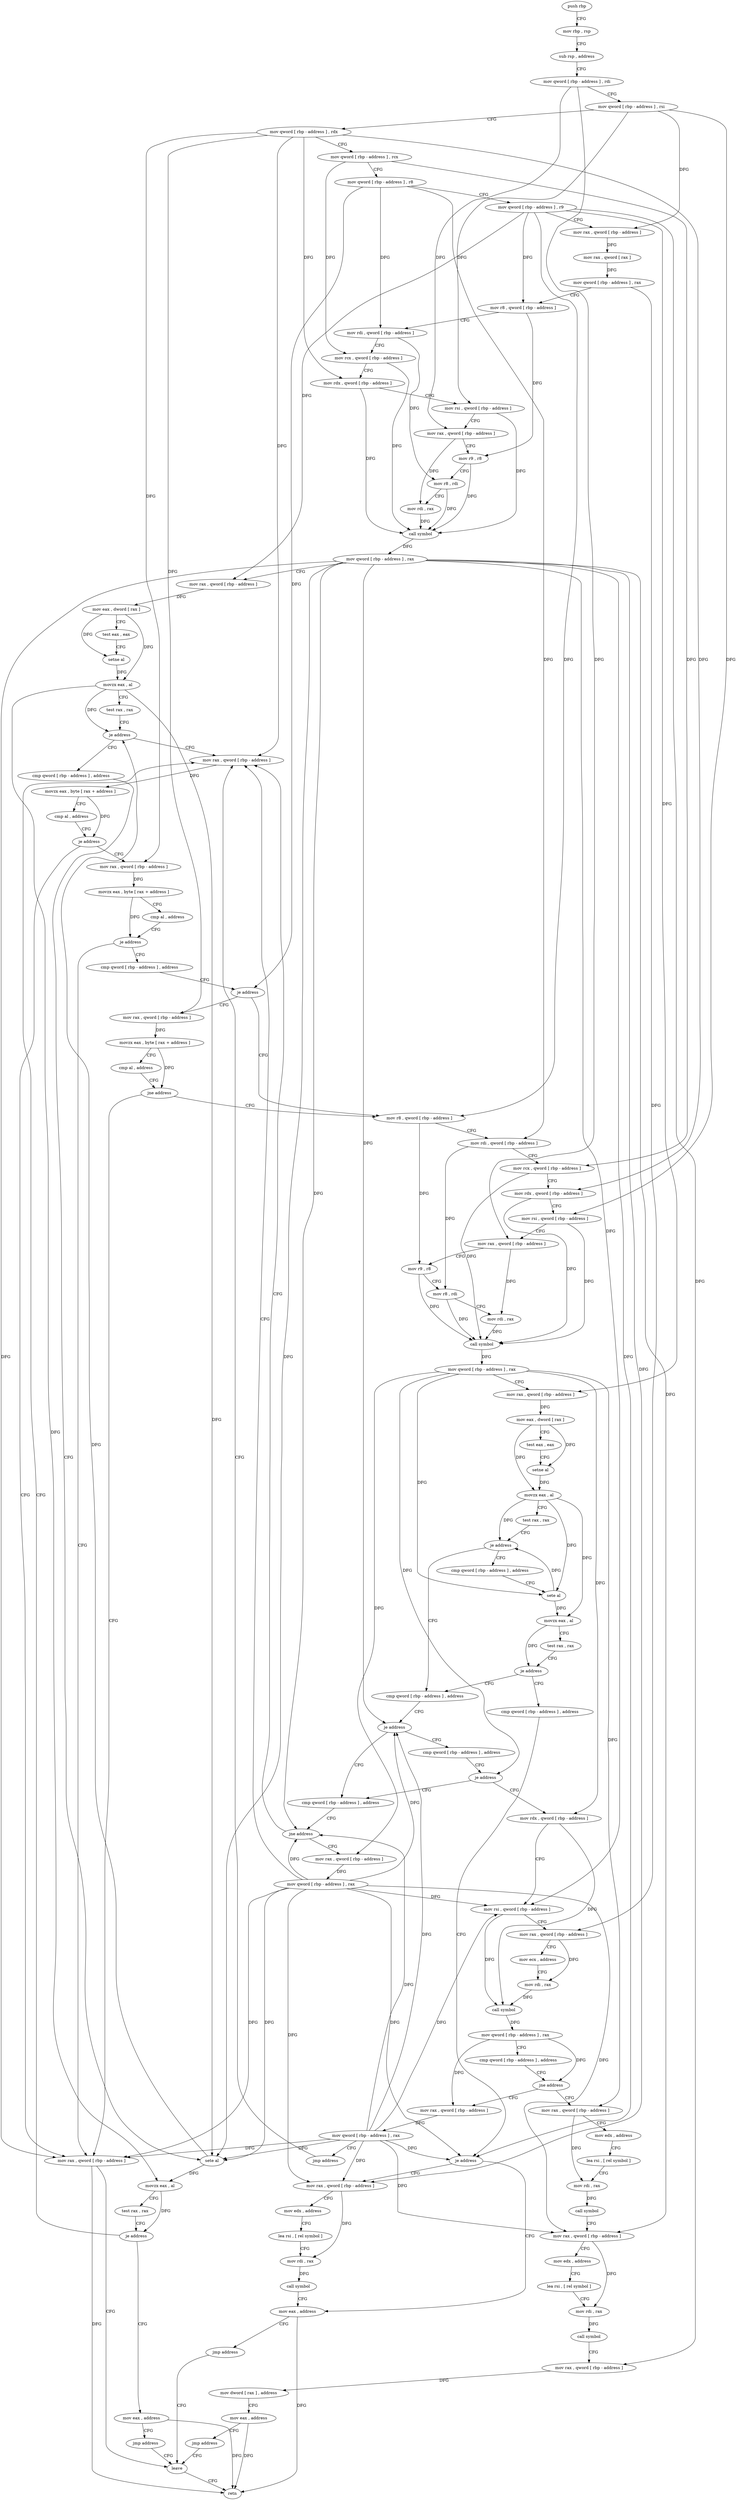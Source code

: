 digraph "func" {
"4273597" [label = "push rbp" ]
"4273598" [label = "mov rbp , rsp" ]
"4273601" [label = "sub rsp , address" ]
"4273605" [label = "mov qword [ rbp - address ] , rdi" ]
"4273609" [label = "mov qword [ rbp - address ] , rsi" ]
"4273613" [label = "mov qword [ rbp - address ] , rdx" ]
"4273617" [label = "mov qword [ rbp - address ] , rcx" ]
"4273621" [label = "mov qword [ rbp - address ] , r8" ]
"4273625" [label = "mov qword [ rbp - address ] , r9" ]
"4273629" [label = "mov rax , qword [ rbp - address ]" ]
"4273633" [label = "mov rax , qword [ rax ]" ]
"4273636" [label = "mov qword [ rbp - address ] , rax" ]
"4273640" [label = "mov r8 , qword [ rbp - address ]" ]
"4273644" [label = "mov rdi , qword [ rbp - address ]" ]
"4273648" [label = "mov rcx , qword [ rbp - address ]" ]
"4273652" [label = "mov rdx , qword [ rbp - address ]" ]
"4273656" [label = "mov rsi , qword [ rbp - address ]" ]
"4273660" [label = "mov rax , qword [ rbp - address ]" ]
"4273664" [label = "mov r9 , r8" ]
"4273667" [label = "mov r8 , rdi" ]
"4273670" [label = "mov rdi , rax" ]
"4273673" [label = "call symbol" ]
"4273678" [label = "mov qword [ rbp - address ] , rax" ]
"4273682" [label = "mov rax , qword [ rbp - address ]" ]
"4273686" [label = "mov eax , dword [ rax ]" ]
"4273688" [label = "test eax , eax" ]
"4273690" [label = "setne al" ]
"4273693" [label = "movzx eax , al" ]
"4273696" [label = "test rax , rax" ]
"4273699" [label = "je address" ]
"4273993" [label = "mov rax , qword [ rbp - address ]" ]
"4273705" [label = "cmp qword [ rbp - address ] , address" ]
"4273997" [label = "movzx eax , byte [ rax + address ]" ]
"4274001" [label = "cmp al , address" ]
"4274003" [label = "je address" ]
"4274044" [label = "mov rax , qword [ rbp - address ]" ]
"4274005" [label = "mov rax , qword [ rbp - address ]" ]
"4273710" [label = "sete al" ]
"4273713" [label = "movzx eax , al" ]
"4273716" [label = "test rax , rax" ]
"4273719" [label = "je address" ]
"4273725" [label = "mov eax , address" ]
"4274048" [label = "leave" ]
"4274009" [label = "movzx eax , byte [ rax + address ]" ]
"4274013" [label = "cmp al , address" ]
"4274015" [label = "je address" ]
"4274017" [label = "cmp qword [ rbp - address ] , address" ]
"4273730" [label = "jmp address" ]
"4274022" [label = "je address" ]
"4273735" [label = "mov r8 , qword [ rbp - address ]" ]
"4274028" [label = "mov rax , qword [ rbp - address ]" ]
"4274049" [label = "retn" ]
"4273739" [label = "mov rdi , qword [ rbp - address ]" ]
"4273743" [label = "mov rcx , qword [ rbp - address ]" ]
"4273747" [label = "mov rdx , qword [ rbp - address ]" ]
"4273751" [label = "mov rsi , qword [ rbp - address ]" ]
"4273755" [label = "mov rax , qword [ rbp - address ]" ]
"4273759" [label = "mov r9 , r8" ]
"4273762" [label = "mov r8 , rdi" ]
"4273765" [label = "mov rdi , rax" ]
"4273768" [label = "call symbol" ]
"4273773" [label = "mov qword [ rbp - address ] , rax" ]
"4273777" [label = "mov rax , qword [ rbp - address ]" ]
"4273781" [label = "mov eax , dword [ rax ]" ]
"4273783" [label = "test eax , eax" ]
"4273785" [label = "setne al" ]
"4273788" [label = "movzx eax , al" ]
"4273791" [label = "test rax , rax" ]
"4273794" [label = "je address" ]
"4273853" [label = "cmp qword [ rbp - address ] , address" ]
"4273796" [label = "cmp qword [ rbp - address ] , address" ]
"4274032" [label = "movzx eax , byte [ rax + address ]" ]
"4274036" [label = "cmp al , address" ]
"4274038" [label = "jne address" ]
"4273858" [label = "je address" ]
"4273978" [label = "cmp qword [ rbp - address ] , address" ]
"4273860" [label = "cmp qword [ rbp - address ] , address" ]
"4273801" [label = "sete al" ]
"4273804" [label = "movzx eax , al" ]
"4273807" [label = "test rax , rax" ]
"4273810" [label = "je address" ]
"4273812" [label = "cmp qword [ rbp - address ] , address" ]
"4273983" [label = "jne address" ]
"4273985" [label = "mov rax , qword [ rbp - address ]" ]
"4273865" [label = "je address" ]
"4273867" [label = "mov rdx , qword [ rbp - address ]" ]
"4273817" [label = "je address" ]
"4273843" [label = "mov eax , address" ]
"4273819" [label = "mov rax , qword [ rbp - address ]" ]
"4273989" [label = "mov qword [ rbp - address ] , rax" ]
"4273871" [label = "mov rsi , qword [ rbp - address ]" ]
"4273875" [label = "mov rax , qword [ rbp - address ]" ]
"4273879" [label = "mov ecx , address" ]
"4273884" [label = "mov rdi , rax" ]
"4273887" [label = "call symbol" ]
"4273892" [label = "mov qword [ rbp - address ] , rax" ]
"4273896" [label = "cmp qword [ rbp - address ] , address" ]
"4273901" [label = "jne address" ]
"4273968" [label = "mov rax , qword [ rbp - address ]" ]
"4273903" [label = "mov rax , qword [ rbp - address ]" ]
"4273848" [label = "jmp address" ]
"4273823" [label = "mov edx , address" ]
"4273828" [label = "lea rsi , [ rel symbol ]" ]
"4273835" [label = "mov rdi , rax" ]
"4273838" [label = "call symbol" ]
"4273972" [label = "mov qword [ rbp - address ] , rax" ]
"4273976" [label = "jmp address" ]
"4273907" [label = "mov edx , address" ]
"4273912" [label = "lea rsi , [ rel symbol ]" ]
"4273919" [label = "mov rdi , rax" ]
"4273922" [label = "call symbol" ]
"4273927" [label = "mov rax , qword [ rbp - address ]" ]
"4273931" [label = "mov edx , address" ]
"4273936" [label = "lea rsi , [ rel symbol ]" ]
"4273943" [label = "mov rdi , rax" ]
"4273946" [label = "call symbol" ]
"4273951" [label = "mov rax , qword [ rbp - address ]" ]
"4273955" [label = "mov dword [ rax ] , address" ]
"4273961" [label = "mov eax , address" ]
"4273966" [label = "jmp address" ]
"4273597" -> "4273598" [ label = "CFG" ]
"4273598" -> "4273601" [ label = "CFG" ]
"4273601" -> "4273605" [ label = "CFG" ]
"4273605" -> "4273609" [ label = "CFG" ]
"4273605" -> "4273660" [ label = "DFG" ]
"4273605" -> "4273755" [ label = "DFG" ]
"4273609" -> "4273613" [ label = "CFG" ]
"4273609" -> "4273629" [ label = "DFG" ]
"4273609" -> "4273656" [ label = "DFG" ]
"4273609" -> "4273751" [ label = "DFG" ]
"4273613" -> "4273617" [ label = "CFG" ]
"4273613" -> "4273652" [ label = "DFG" ]
"4273613" -> "4273993" [ label = "DFG" ]
"4273613" -> "4274005" [ label = "DFG" ]
"4273613" -> "4273747" [ label = "DFG" ]
"4273613" -> "4274028" [ label = "DFG" ]
"4273617" -> "4273621" [ label = "CFG" ]
"4273617" -> "4273648" [ label = "DFG" ]
"4273617" -> "4273743" [ label = "DFG" ]
"4273621" -> "4273625" [ label = "CFG" ]
"4273621" -> "4273644" [ label = "DFG" ]
"4273621" -> "4274022" [ label = "DFG" ]
"4273621" -> "4273739" [ label = "DFG" ]
"4273625" -> "4273629" [ label = "CFG" ]
"4273625" -> "4273640" [ label = "DFG" ]
"4273625" -> "4273682" [ label = "DFG" ]
"4273625" -> "4273735" [ label = "DFG" ]
"4273625" -> "4273777" [ label = "DFG" ]
"4273625" -> "4273951" [ label = "DFG" ]
"4273629" -> "4273633" [ label = "DFG" ]
"4273633" -> "4273636" [ label = "DFG" ]
"4273636" -> "4273640" [ label = "CFG" ]
"4273636" -> "4273875" [ label = "DFG" ]
"4273640" -> "4273644" [ label = "CFG" ]
"4273640" -> "4273664" [ label = "DFG" ]
"4273644" -> "4273648" [ label = "CFG" ]
"4273644" -> "4273667" [ label = "DFG" ]
"4273648" -> "4273652" [ label = "CFG" ]
"4273648" -> "4273673" [ label = "DFG" ]
"4273652" -> "4273656" [ label = "CFG" ]
"4273652" -> "4273673" [ label = "DFG" ]
"4273656" -> "4273660" [ label = "CFG" ]
"4273656" -> "4273673" [ label = "DFG" ]
"4273660" -> "4273664" [ label = "CFG" ]
"4273660" -> "4273670" [ label = "DFG" ]
"4273664" -> "4273667" [ label = "CFG" ]
"4273664" -> "4273673" [ label = "DFG" ]
"4273667" -> "4273670" [ label = "CFG" ]
"4273667" -> "4273673" [ label = "DFG" ]
"4273670" -> "4273673" [ label = "DFG" ]
"4273673" -> "4273678" [ label = "DFG" ]
"4273678" -> "4273682" [ label = "CFG" ]
"4273678" -> "4273710" [ label = "DFG" ]
"4273678" -> "4274044" [ label = "DFG" ]
"4273678" -> "4273858" [ label = "DFG" ]
"4273678" -> "4273983" [ label = "DFG" ]
"4273678" -> "4273817" [ label = "DFG" ]
"4273678" -> "4273871" [ label = "DFG" ]
"4273678" -> "4273819" [ label = "DFG" ]
"4273678" -> "4273927" [ label = "DFG" ]
"4273682" -> "4273686" [ label = "DFG" ]
"4273686" -> "4273688" [ label = "CFG" ]
"4273686" -> "4273690" [ label = "DFG" ]
"4273686" -> "4273693" [ label = "DFG" ]
"4273688" -> "4273690" [ label = "CFG" ]
"4273690" -> "4273693" [ label = "DFG" ]
"4273693" -> "4273696" [ label = "CFG" ]
"4273693" -> "4273699" [ label = "DFG" ]
"4273693" -> "4273710" [ label = "DFG" ]
"4273693" -> "4273713" [ label = "DFG" ]
"4273696" -> "4273699" [ label = "CFG" ]
"4273699" -> "4273993" [ label = "CFG" ]
"4273699" -> "4273705" [ label = "CFG" ]
"4273993" -> "4273997" [ label = "DFG" ]
"4273705" -> "4273710" [ label = "CFG" ]
"4273997" -> "4274001" [ label = "CFG" ]
"4273997" -> "4274003" [ label = "DFG" ]
"4274001" -> "4274003" [ label = "CFG" ]
"4274003" -> "4274044" [ label = "CFG" ]
"4274003" -> "4274005" [ label = "CFG" ]
"4274044" -> "4274048" [ label = "CFG" ]
"4274044" -> "4274049" [ label = "DFG" ]
"4274005" -> "4274009" [ label = "DFG" ]
"4273710" -> "4273713" [ label = "DFG" ]
"4273710" -> "4273699" [ label = "DFG" ]
"4273713" -> "4273716" [ label = "CFG" ]
"4273713" -> "4273719" [ label = "DFG" ]
"4273716" -> "4273719" [ label = "CFG" ]
"4273719" -> "4273993" [ label = "CFG" ]
"4273719" -> "4273725" [ label = "CFG" ]
"4273725" -> "4273730" [ label = "CFG" ]
"4273725" -> "4274049" [ label = "DFG" ]
"4274048" -> "4274049" [ label = "CFG" ]
"4274009" -> "4274013" [ label = "CFG" ]
"4274009" -> "4274015" [ label = "DFG" ]
"4274013" -> "4274015" [ label = "CFG" ]
"4274015" -> "4274044" [ label = "CFG" ]
"4274015" -> "4274017" [ label = "CFG" ]
"4274017" -> "4274022" [ label = "CFG" ]
"4273730" -> "4274048" [ label = "CFG" ]
"4274022" -> "4273735" [ label = "CFG" ]
"4274022" -> "4274028" [ label = "CFG" ]
"4273735" -> "4273739" [ label = "CFG" ]
"4273735" -> "4273759" [ label = "DFG" ]
"4274028" -> "4274032" [ label = "DFG" ]
"4273739" -> "4273743" [ label = "CFG" ]
"4273739" -> "4273762" [ label = "DFG" ]
"4273743" -> "4273747" [ label = "CFG" ]
"4273743" -> "4273768" [ label = "DFG" ]
"4273747" -> "4273751" [ label = "CFG" ]
"4273747" -> "4273768" [ label = "DFG" ]
"4273751" -> "4273755" [ label = "CFG" ]
"4273751" -> "4273768" [ label = "DFG" ]
"4273755" -> "4273759" [ label = "CFG" ]
"4273755" -> "4273765" [ label = "DFG" ]
"4273759" -> "4273762" [ label = "CFG" ]
"4273759" -> "4273768" [ label = "DFG" ]
"4273762" -> "4273765" [ label = "CFG" ]
"4273762" -> "4273768" [ label = "DFG" ]
"4273765" -> "4273768" [ label = "DFG" ]
"4273768" -> "4273773" [ label = "DFG" ]
"4273773" -> "4273777" [ label = "CFG" ]
"4273773" -> "4273801" [ label = "DFG" ]
"4273773" -> "4273865" [ label = "DFG" ]
"4273773" -> "4273985" [ label = "DFG" ]
"4273773" -> "4273867" [ label = "DFG" ]
"4273773" -> "4273903" [ label = "DFG" ]
"4273777" -> "4273781" [ label = "DFG" ]
"4273781" -> "4273783" [ label = "CFG" ]
"4273781" -> "4273785" [ label = "DFG" ]
"4273781" -> "4273788" [ label = "DFG" ]
"4273783" -> "4273785" [ label = "CFG" ]
"4273785" -> "4273788" [ label = "DFG" ]
"4273788" -> "4273791" [ label = "CFG" ]
"4273788" -> "4273794" [ label = "DFG" ]
"4273788" -> "4273801" [ label = "DFG" ]
"4273788" -> "4273804" [ label = "DFG" ]
"4273791" -> "4273794" [ label = "CFG" ]
"4273794" -> "4273853" [ label = "CFG" ]
"4273794" -> "4273796" [ label = "CFG" ]
"4273853" -> "4273858" [ label = "CFG" ]
"4273796" -> "4273801" [ label = "CFG" ]
"4274032" -> "4274036" [ label = "CFG" ]
"4274032" -> "4274038" [ label = "DFG" ]
"4274036" -> "4274038" [ label = "CFG" ]
"4274038" -> "4273735" [ label = "CFG" ]
"4274038" -> "4274044" [ label = "CFG" ]
"4273858" -> "4273978" [ label = "CFG" ]
"4273858" -> "4273860" [ label = "CFG" ]
"4273978" -> "4273983" [ label = "CFG" ]
"4273860" -> "4273865" [ label = "CFG" ]
"4273801" -> "4273804" [ label = "DFG" ]
"4273801" -> "4273794" [ label = "DFG" ]
"4273804" -> "4273807" [ label = "CFG" ]
"4273804" -> "4273810" [ label = "DFG" ]
"4273807" -> "4273810" [ label = "CFG" ]
"4273810" -> "4273853" [ label = "CFG" ]
"4273810" -> "4273812" [ label = "CFG" ]
"4273812" -> "4273817" [ label = "CFG" ]
"4273983" -> "4273993" [ label = "CFG" ]
"4273983" -> "4273985" [ label = "CFG" ]
"4273985" -> "4273989" [ label = "DFG" ]
"4273865" -> "4273978" [ label = "CFG" ]
"4273865" -> "4273867" [ label = "CFG" ]
"4273867" -> "4273871" [ label = "CFG" ]
"4273867" -> "4273887" [ label = "DFG" ]
"4273817" -> "4273843" [ label = "CFG" ]
"4273817" -> "4273819" [ label = "CFG" ]
"4273843" -> "4273848" [ label = "CFG" ]
"4273843" -> "4274049" [ label = "DFG" ]
"4273819" -> "4273823" [ label = "CFG" ]
"4273819" -> "4273835" [ label = "DFG" ]
"4273989" -> "4273993" [ label = "CFG" ]
"4273989" -> "4273710" [ label = "DFG" ]
"4273989" -> "4274044" [ label = "DFG" ]
"4273989" -> "4273858" [ label = "DFG" ]
"4273989" -> "4273983" [ label = "DFG" ]
"4273989" -> "4273817" [ label = "DFG" ]
"4273989" -> "4273871" [ label = "DFG" ]
"4273989" -> "4273819" [ label = "DFG" ]
"4273989" -> "4273927" [ label = "DFG" ]
"4273871" -> "4273875" [ label = "CFG" ]
"4273871" -> "4273887" [ label = "DFG" ]
"4273875" -> "4273879" [ label = "CFG" ]
"4273875" -> "4273884" [ label = "DFG" ]
"4273879" -> "4273884" [ label = "CFG" ]
"4273884" -> "4273887" [ label = "DFG" ]
"4273887" -> "4273892" [ label = "DFG" ]
"4273892" -> "4273896" [ label = "CFG" ]
"4273892" -> "4273901" [ label = "DFG" ]
"4273892" -> "4273968" [ label = "DFG" ]
"4273896" -> "4273901" [ label = "CFG" ]
"4273901" -> "4273968" [ label = "CFG" ]
"4273901" -> "4273903" [ label = "CFG" ]
"4273968" -> "4273972" [ label = "DFG" ]
"4273903" -> "4273907" [ label = "CFG" ]
"4273903" -> "4273919" [ label = "DFG" ]
"4273848" -> "4274048" [ label = "CFG" ]
"4273823" -> "4273828" [ label = "CFG" ]
"4273828" -> "4273835" [ label = "CFG" ]
"4273835" -> "4273838" [ label = "DFG" ]
"4273838" -> "4273843" [ label = "CFG" ]
"4273972" -> "4273976" [ label = "CFG" ]
"4273972" -> "4273710" [ label = "DFG" ]
"4273972" -> "4274044" [ label = "DFG" ]
"4273972" -> "4273858" [ label = "DFG" ]
"4273972" -> "4273983" [ label = "DFG" ]
"4273972" -> "4273817" [ label = "DFG" ]
"4273972" -> "4273871" [ label = "DFG" ]
"4273972" -> "4273819" [ label = "DFG" ]
"4273972" -> "4273927" [ label = "DFG" ]
"4273976" -> "4273993" [ label = "CFG" ]
"4273907" -> "4273912" [ label = "CFG" ]
"4273912" -> "4273919" [ label = "CFG" ]
"4273919" -> "4273922" [ label = "DFG" ]
"4273922" -> "4273927" [ label = "CFG" ]
"4273927" -> "4273931" [ label = "CFG" ]
"4273927" -> "4273943" [ label = "DFG" ]
"4273931" -> "4273936" [ label = "CFG" ]
"4273936" -> "4273943" [ label = "CFG" ]
"4273943" -> "4273946" [ label = "DFG" ]
"4273946" -> "4273951" [ label = "CFG" ]
"4273951" -> "4273955" [ label = "DFG" ]
"4273955" -> "4273961" [ label = "CFG" ]
"4273961" -> "4273966" [ label = "CFG" ]
"4273961" -> "4274049" [ label = "DFG" ]
"4273966" -> "4274048" [ label = "CFG" ]
}
